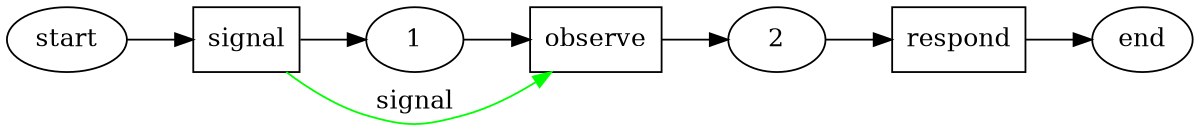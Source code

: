 digraph state_graph {
	rankdir=LR;
	size="8,5;"
	
	/* States */
	swarm_start [label = "start"];
	swarm_1 [label = "1"];
	swarm_2 [label = "2"];
	swarm_end [label = "end"];
	
	/* Functions */
	signal  [label = "signal", shape = rect];
	observe  [label = "observe", shape = rect];
	respond    [label = "respond", shape = rect];
	
	/* Transitions */
	swarm_start -> signal [ label = ""];
	signal -> swarm_1;
	
	swarm_1 -> observe [ label = ""];
	observe -> swarm_2;
	
	swarm_2 -> respond [ label = ""];
	respond -> swarm_end;
	
	/* Communications */
	signal -> observe [ label = "signal" color="#00ff00" constraint=false];
}